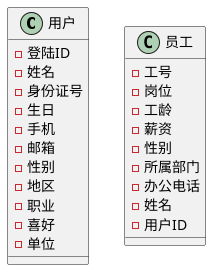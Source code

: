 @startuml

class 用户 {
-登陆ID
-姓名
-身份证号
-生日
-手机
-邮箱
-性别
-地区
-职业
-喜好
-单位
}

class 员工 {
-工号
-岗位
-工龄
-薪资
-性别
-所属部门
-办公电话
-姓名
-用户ID
}

@enduml